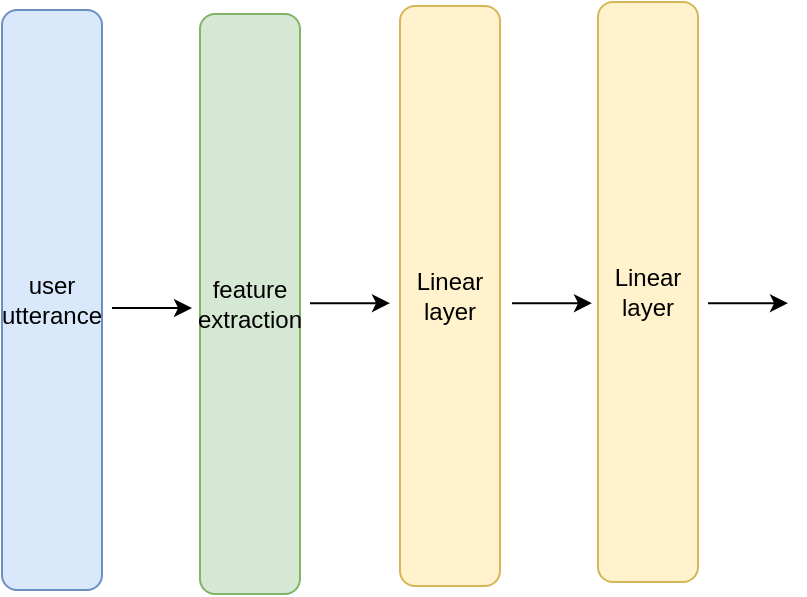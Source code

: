 <mxfile version="24.6.2" type="github">
  <diagram name="第 1 页" id="IcJJjQpHcXA6C_mBIaFK">
    <mxGraphModel dx="1195" dy="653" grid="0" gridSize="10" guides="1" tooltips="1" connect="1" arrows="1" fold="1" page="1" pageScale="1" pageWidth="1169" pageHeight="827" math="0" shadow="0">
      <root>
        <mxCell id="0" />
        <mxCell id="1" parent="0" />
        <mxCell id="8GsTIee4yTmT1AdwNU5E-1" value="user utterance" style="rounded=1;whiteSpace=wrap;html=1;fillColor=#dae8fc;strokeColor=#6c8ebf;" vertex="1" parent="1">
          <mxGeometry x="72" y="149" width="50" height="290" as="geometry" />
        </mxCell>
        <mxCell id="8GsTIee4yTmT1AdwNU5E-3" value="feature&lt;br&gt;extraction" style="rounded=1;whiteSpace=wrap;html=1;fillColor=#d5e8d4;strokeColor=#82b366;" vertex="1" parent="1">
          <mxGeometry x="171" y="151" width="50" height="290" as="geometry" />
        </mxCell>
        <mxCell id="8GsTIee4yTmT1AdwNU5E-4" value="Linear&lt;br&gt;layer" style="rounded=1;whiteSpace=wrap;html=1;fillColor=#fff2cc;strokeColor=#d6b656;" vertex="1" parent="1">
          <mxGeometry x="271" y="147" width="50" height="290" as="geometry" />
        </mxCell>
        <mxCell id="8GsTIee4yTmT1AdwNU5E-5" value="Linear&lt;br&gt;layer" style="rounded=1;whiteSpace=wrap;html=1;fillColor=#fff2cc;strokeColor=#d6b656;" vertex="1" parent="1">
          <mxGeometry x="370" y="145" width="50" height="290" as="geometry" />
        </mxCell>
        <mxCell id="8GsTIee4yTmT1AdwNU5E-6" value="" style="endArrow=classic;html=1;rounded=0;" edge="1" parent="1">
          <mxGeometry width="50" height="50" relative="1" as="geometry">
            <mxPoint x="127" y="298" as="sourcePoint" />
            <mxPoint x="167" y="298" as="targetPoint" />
          </mxGeometry>
        </mxCell>
        <mxCell id="8GsTIee4yTmT1AdwNU5E-7" value="" style="endArrow=classic;html=1;rounded=0;" edge="1" parent="1">
          <mxGeometry width="50" height="50" relative="1" as="geometry">
            <mxPoint x="226" y="295.58" as="sourcePoint" />
            <mxPoint x="266" y="295.58" as="targetPoint" />
          </mxGeometry>
        </mxCell>
        <mxCell id="8GsTIee4yTmT1AdwNU5E-8" value="" style="endArrow=classic;html=1;rounded=0;" edge="1" parent="1">
          <mxGeometry width="50" height="50" relative="1" as="geometry">
            <mxPoint x="327" y="295.58" as="sourcePoint" />
            <mxPoint x="367" y="295.58" as="targetPoint" />
          </mxGeometry>
        </mxCell>
        <mxCell id="8GsTIee4yTmT1AdwNU5E-9" value="" style="endArrow=classic;html=1;rounded=0;" edge="1" parent="1">
          <mxGeometry width="50" height="50" relative="1" as="geometry">
            <mxPoint x="425" y="295.58" as="sourcePoint" />
            <mxPoint x="465" y="295.58" as="targetPoint" />
          </mxGeometry>
        </mxCell>
      </root>
    </mxGraphModel>
  </diagram>
</mxfile>
